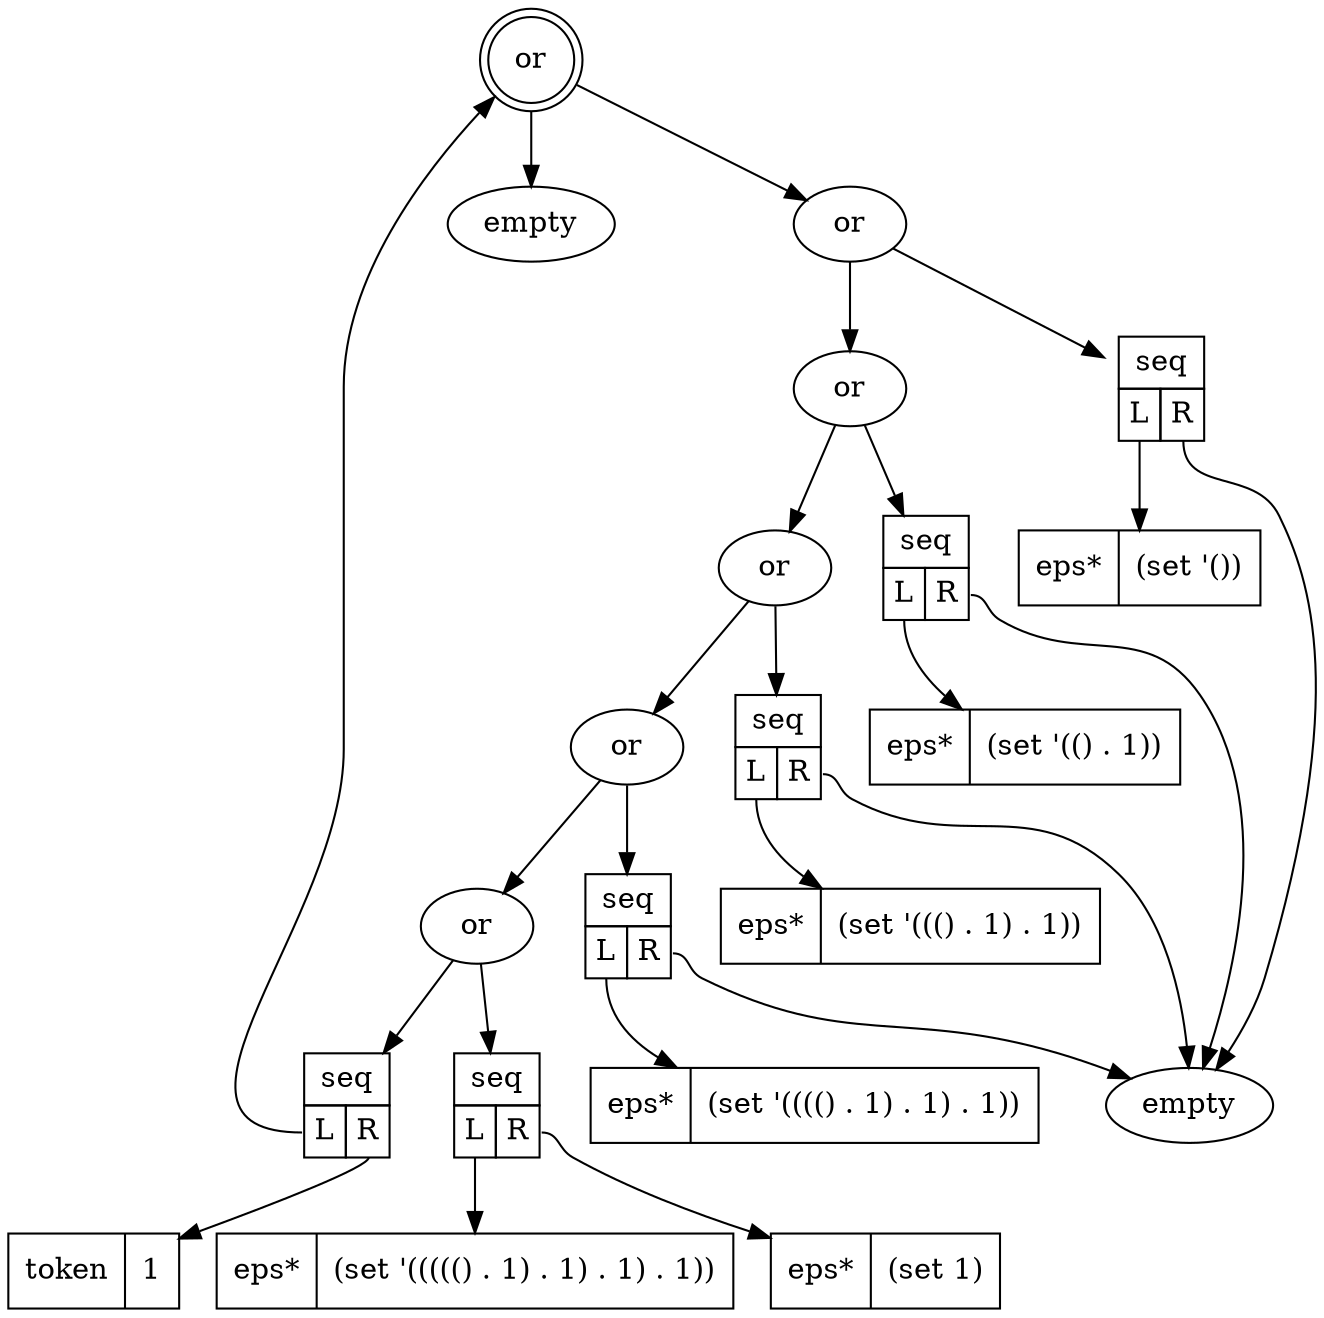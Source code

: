 digraph {

node [];
"51" [label = "or"
];

"52" [label = "or"
];

"53" [shape="none", margin=0, label = <
<table border="0" cellborder="1" cellspacing="0" cellpadding="4"><tr><td colspan="2">seq</td></tr><tr><td port="L">L</td><td port="R">R</td></tr></table>>
];

"55" [shape = "record", label = "eps* | (set '())"
];

"56" [label = "empty"
];

"53":L -> "55" [
];

"53":R -> "56" [
];

"54" [label = "or"
];

"57" [shape="none", margin=0, label = <
<table border="0" cellborder="1" cellspacing="0" cellpadding="4"><tr><td colspan="2">seq</td></tr><tr><td port="L">L</td><td port="R">R</td></tr></table>>
];

"59" [shape = "record", label = "eps* | (set '(() . 1))"
];

"57":L -> "59" [
];

"57":R -> "56" [
];

"58" [label = "or"
];

"60" [shape="none", margin=0, label = <
<table border="0" cellborder="1" cellspacing="0" cellpadding="4"><tr><td colspan="2">seq</td></tr><tr><td port="L">L</td><td port="R">R</td></tr></table>>
];

"62" [shape = "record", label = "eps* | (set '((() . 1) . 1))"
];

"60":L -> "62" [
];

"60":R -> "56" [
];

"61" [label = "or"
];

"63" [shape="none", margin=0, label = <
<table border="0" cellborder="1" cellspacing="0" cellpadding="4"><tr><td colspan="2">seq</td></tr><tr><td port="L">L</td><td port="R">R</td></tr></table>>
];

"65" [shape = "record", label = "eps* | (set '(((() . 1) . 1) . 1))"
];

"63":L -> "65" [
];

"63":R -> "56" [
];

"64" [label = "or"
];

"66" [shape="none", margin=0, label = <
<table border="0" cellborder="1" cellspacing="0" cellpadding="4"><tr><td colspan="2">seq</td></tr><tr><td port="L">L</td><td port="R">R</td></tr></table>>
];

"68" [shape = "record", label = "eps* | (set '((((() . 1) . 1) . 1) . 1))"
];

"50" [shape = "record", label = "eps* | (set 1)"
];

"66":L -> "68" [
];

"66":R -> "50" [
];

"67" [shape="none", margin=0, label = <
<table border="0" cellborder="1" cellspacing="0" cellpadding="4"><tr><td colspan="2">seq</td></tr><tr><td port="L">L</td><td port="R">R</td></tr></table>>
];

"43" [shape = "record", label = "token | 1"
];

"67":L -> "51" [
];

"67":R -> "43" [
];

"64" -> "66" [
];

"64" -> "67" [
];

"61" -> "63" [
];

"61" -> "64" [
];

"58" -> "60" [
];

"58" -> "61" [
];

"54" -> "57" [
];

"54" -> "58" [
];

"52" -> "53" [
];

"52" -> "54" [
];

"46" [label = "empty"
];

"51" -> "52" [
];

"51" -> "46" [
];

"51" [shape = "doublecircle"
];

}